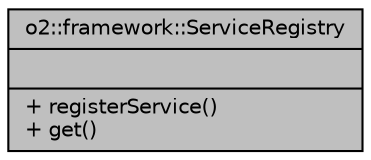 digraph "o2::framework::ServiceRegistry"
{
 // INTERACTIVE_SVG=YES
  bgcolor="transparent";
  edge [fontname="Helvetica",fontsize="10",labelfontname="Helvetica",labelfontsize="10"];
  node [fontname="Helvetica",fontsize="10",shape=record];
  Node1 [label="{o2::framework::ServiceRegistry\n||+ registerService()\l+ get()\l}",height=0.2,width=0.4,color="black", fillcolor="grey75", style="filled" fontcolor="black"];
}

